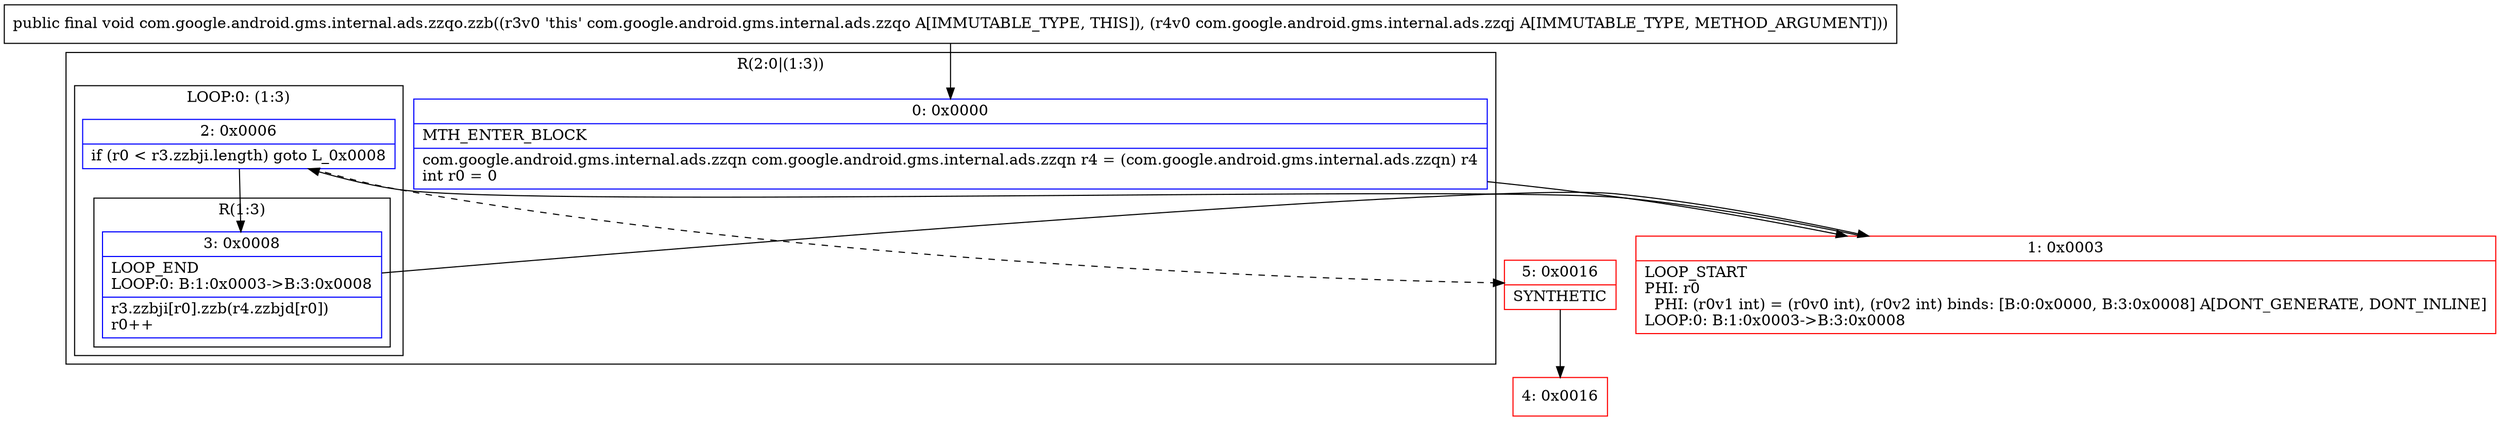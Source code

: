 digraph "CFG forcom.google.android.gms.internal.ads.zzqo.zzb(Lcom\/google\/android\/gms\/internal\/ads\/zzqj;)V" {
subgraph cluster_Region_1514775579 {
label = "R(2:0|(1:3))";
node [shape=record,color=blue];
Node_0 [shape=record,label="{0\:\ 0x0000|MTH_ENTER_BLOCK\l|com.google.android.gms.internal.ads.zzqn com.google.android.gms.internal.ads.zzqn r4 = (com.google.android.gms.internal.ads.zzqn) r4\lint r0 = 0\l}"];
subgraph cluster_LoopRegion_1630293496 {
label = "LOOP:0: (1:3)";
node [shape=record,color=blue];
Node_2 [shape=record,label="{2\:\ 0x0006|if (r0 \< r3.zzbji.length) goto L_0x0008\l}"];
subgraph cluster_Region_1537209946 {
label = "R(1:3)";
node [shape=record,color=blue];
Node_3 [shape=record,label="{3\:\ 0x0008|LOOP_END\lLOOP:0: B:1:0x0003\-\>B:3:0x0008\l|r3.zzbji[r0].zzb(r4.zzbjd[r0])\lr0++\l}"];
}
}
}
Node_1 [shape=record,color=red,label="{1\:\ 0x0003|LOOP_START\lPHI: r0 \l  PHI: (r0v1 int) = (r0v0 int), (r0v2 int) binds: [B:0:0x0000, B:3:0x0008] A[DONT_GENERATE, DONT_INLINE]\lLOOP:0: B:1:0x0003\-\>B:3:0x0008\l}"];
Node_4 [shape=record,color=red,label="{4\:\ 0x0016}"];
Node_5 [shape=record,color=red,label="{5\:\ 0x0016|SYNTHETIC\l}"];
MethodNode[shape=record,label="{public final void com.google.android.gms.internal.ads.zzqo.zzb((r3v0 'this' com.google.android.gms.internal.ads.zzqo A[IMMUTABLE_TYPE, THIS]), (r4v0 com.google.android.gms.internal.ads.zzqj A[IMMUTABLE_TYPE, METHOD_ARGUMENT])) }"];
MethodNode -> Node_0;
Node_0 -> Node_1;
Node_2 -> Node_3;
Node_2 -> Node_5[style=dashed];
Node_3 -> Node_1;
Node_1 -> Node_2;
Node_5 -> Node_4;
}

